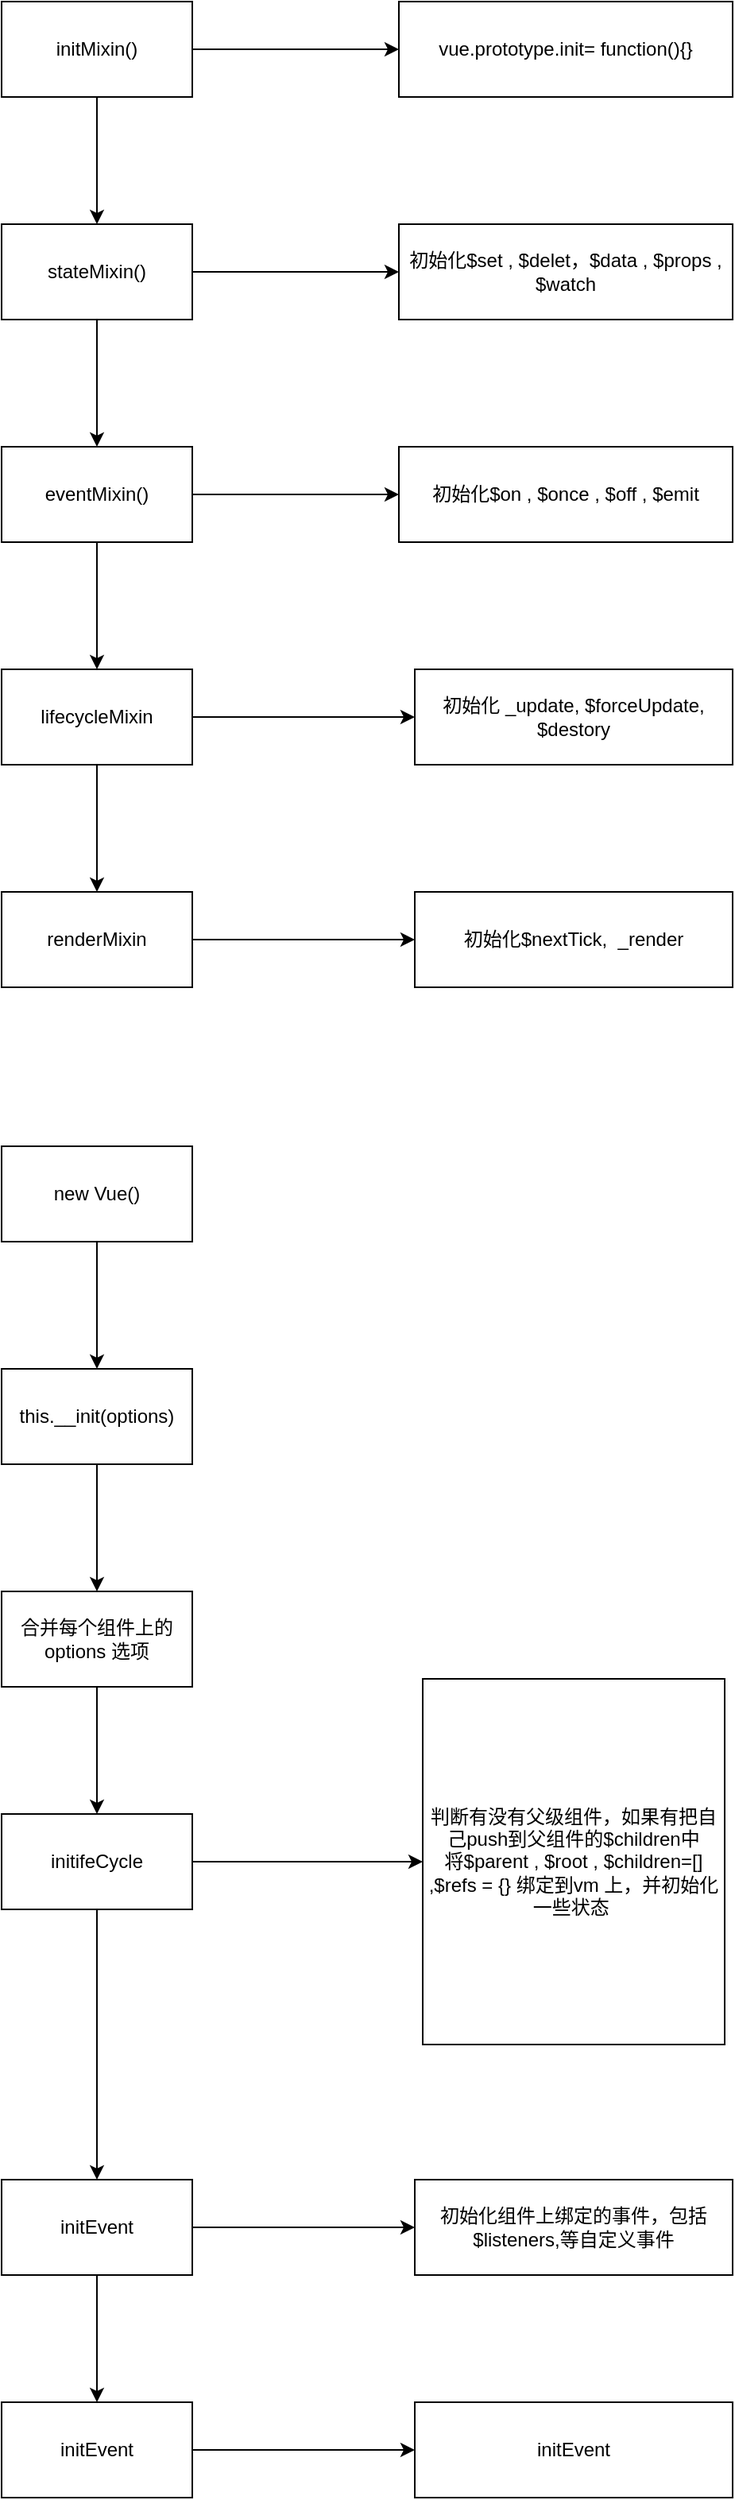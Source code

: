 <mxfile version="21.1.8" type="github">
  <diagram id="C5RBs43oDa-KdzZeNtuy" name="Page-1">
    <mxGraphModel dx="659" dy="875" grid="1" gridSize="10" guides="1" tooltips="1" connect="1" arrows="1" fold="1" page="1" pageScale="1" pageWidth="2339" pageHeight="3300" math="0" shadow="0">
      <root>
        <mxCell id="WIyWlLk6GJQsqaUBKTNV-0" />
        <mxCell id="WIyWlLk6GJQsqaUBKTNV-1" parent="WIyWlLk6GJQsqaUBKTNV-0" />
        <mxCell id="Cw7nx5koGpYLiIqTJ3Ks-4" value="" style="edgeStyle=orthogonalEdgeStyle;rounded=0;orthogonalLoop=1;jettySize=auto;html=1;" edge="1" parent="WIyWlLk6GJQsqaUBKTNV-1" source="Cw7nx5koGpYLiIqTJ3Ks-2" target="Cw7nx5koGpYLiIqTJ3Ks-3">
          <mxGeometry relative="1" as="geometry" />
        </mxCell>
        <mxCell id="Cw7nx5koGpYLiIqTJ3Ks-7" value="" style="edgeStyle=orthogonalEdgeStyle;rounded=0;orthogonalLoop=1;jettySize=auto;html=1;" edge="1" parent="WIyWlLk6GJQsqaUBKTNV-1" source="Cw7nx5koGpYLiIqTJ3Ks-2" target="Cw7nx5koGpYLiIqTJ3Ks-6">
          <mxGeometry relative="1" as="geometry" />
        </mxCell>
        <mxCell id="Cw7nx5koGpYLiIqTJ3Ks-2" value="initMixin()" style="rounded=0;whiteSpace=wrap;html=1;" vertex="1" parent="WIyWlLk6GJQsqaUBKTNV-1">
          <mxGeometry x="460" y="110" width="120" height="60" as="geometry" />
        </mxCell>
        <mxCell id="Cw7nx5koGpYLiIqTJ3Ks-3" value="vue.prototype.init= function(){}" style="rounded=0;whiteSpace=wrap;html=1;" vertex="1" parent="WIyWlLk6GJQsqaUBKTNV-1">
          <mxGeometry x="710" y="110" width="210" height="60" as="geometry" />
        </mxCell>
        <mxCell id="Cw7nx5koGpYLiIqTJ3Ks-9" value="" style="edgeStyle=orthogonalEdgeStyle;rounded=0;orthogonalLoop=1;jettySize=auto;html=1;" edge="1" parent="WIyWlLk6GJQsqaUBKTNV-1" source="Cw7nx5koGpYLiIqTJ3Ks-6" target="Cw7nx5koGpYLiIqTJ3Ks-8">
          <mxGeometry relative="1" as="geometry" />
        </mxCell>
        <mxCell id="Cw7nx5koGpYLiIqTJ3Ks-11" value="" style="edgeStyle=orthogonalEdgeStyle;rounded=0;orthogonalLoop=1;jettySize=auto;html=1;" edge="1" parent="WIyWlLk6GJQsqaUBKTNV-1" source="Cw7nx5koGpYLiIqTJ3Ks-6" target="Cw7nx5koGpYLiIqTJ3Ks-10">
          <mxGeometry relative="1" as="geometry" />
        </mxCell>
        <mxCell id="Cw7nx5koGpYLiIqTJ3Ks-6" value="stateMixin()" style="rounded=0;whiteSpace=wrap;html=1;" vertex="1" parent="WIyWlLk6GJQsqaUBKTNV-1">
          <mxGeometry x="460" y="250" width="120" height="60" as="geometry" />
        </mxCell>
        <mxCell id="Cw7nx5koGpYLiIqTJ3Ks-8" value="初始化$set , $delet，$data , $props , $watch" style="rounded=0;whiteSpace=wrap;html=1;" vertex="1" parent="WIyWlLk6GJQsqaUBKTNV-1">
          <mxGeometry x="710" y="250" width="210" height="60" as="geometry" />
        </mxCell>
        <mxCell id="Cw7nx5koGpYLiIqTJ3Ks-13" value="" style="edgeStyle=orthogonalEdgeStyle;rounded=0;orthogonalLoop=1;jettySize=auto;html=1;" edge="1" parent="WIyWlLk6GJQsqaUBKTNV-1" source="Cw7nx5koGpYLiIqTJ3Ks-10" target="Cw7nx5koGpYLiIqTJ3Ks-12">
          <mxGeometry relative="1" as="geometry" />
        </mxCell>
        <mxCell id="Cw7nx5koGpYLiIqTJ3Ks-15" value="" style="edgeStyle=orthogonalEdgeStyle;rounded=0;orthogonalLoop=1;jettySize=auto;html=1;" edge="1" parent="WIyWlLk6GJQsqaUBKTNV-1" source="Cw7nx5koGpYLiIqTJ3Ks-10" target="Cw7nx5koGpYLiIqTJ3Ks-14">
          <mxGeometry relative="1" as="geometry" />
        </mxCell>
        <mxCell id="Cw7nx5koGpYLiIqTJ3Ks-10" value="eventMixin()" style="whiteSpace=wrap;html=1;rounded=0;" vertex="1" parent="WIyWlLk6GJQsqaUBKTNV-1">
          <mxGeometry x="460" y="390" width="120" height="60" as="geometry" />
        </mxCell>
        <mxCell id="Cw7nx5koGpYLiIqTJ3Ks-12" value="初始化$on , $once , $off , $emit" style="whiteSpace=wrap;html=1;rounded=0;" vertex="1" parent="WIyWlLk6GJQsqaUBKTNV-1">
          <mxGeometry x="710" y="390" width="210" height="60" as="geometry" />
        </mxCell>
        <mxCell id="Cw7nx5koGpYLiIqTJ3Ks-17" value="" style="edgeStyle=orthogonalEdgeStyle;rounded=0;orthogonalLoop=1;jettySize=auto;html=1;" edge="1" parent="WIyWlLk6GJQsqaUBKTNV-1" source="Cw7nx5koGpYLiIqTJ3Ks-14" target="Cw7nx5koGpYLiIqTJ3Ks-16">
          <mxGeometry relative="1" as="geometry" />
        </mxCell>
        <mxCell id="Cw7nx5koGpYLiIqTJ3Ks-19" value="" style="edgeStyle=orthogonalEdgeStyle;rounded=0;orthogonalLoop=1;jettySize=auto;html=1;" edge="1" parent="WIyWlLk6GJQsqaUBKTNV-1" source="Cw7nx5koGpYLiIqTJ3Ks-14" target="Cw7nx5koGpYLiIqTJ3Ks-18">
          <mxGeometry relative="1" as="geometry" />
        </mxCell>
        <mxCell id="Cw7nx5koGpYLiIqTJ3Ks-14" value="lifecycleMixin" style="whiteSpace=wrap;html=1;rounded=0;" vertex="1" parent="WIyWlLk6GJQsqaUBKTNV-1">
          <mxGeometry x="460" y="530" width="120" height="60" as="geometry" />
        </mxCell>
        <mxCell id="Cw7nx5koGpYLiIqTJ3Ks-16" value="初始化 _update, $forceUpdate, $destory" style="whiteSpace=wrap;html=1;rounded=0;" vertex="1" parent="WIyWlLk6GJQsqaUBKTNV-1">
          <mxGeometry x="720" y="530" width="200" height="60" as="geometry" />
        </mxCell>
        <mxCell id="Cw7nx5koGpYLiIqTJ3Ks-21" value="" style="edgeStyle=orthogonalEdgeStyle;rounded=0;orthogonalLoop=1;jettySize=auto;html=1;" edge="1" parent="WIyWlLk6GJQsqaUBKTNV-1" source="Cw7nx5koGpYLiIqTJ3Ks-18" target="Cw7nx5koGpYLiIqTJ3Ks-20">
          <mxGeometry relative="1" as="geometry" />
        </mxCell>
        <mxCell id="Cw7nx5koGpYLiIqTJ3Ks-18" value="renderMixin" style="whiteSpace=wrap;html=1;rounded=0;" vertex="1" parent="WIyWlLk6GJQsqaUBKTNV-1">
          <mxGeometry x="460" y="670" width="120" height="60" as="geometry" />
        </mxCell>
        <mxCell id="Cw7nx5koGpYLiIqTJ3Ks-20" value="初始化$nextTick,&amp;nbsp; _render" style="whiteSpace=wrap;html=1;rounded=0;" vertex="1" parent="WIyWlLk6GJQsqaUBKTNV-1">
          <mxGeometry x="720" y="670" width="200" height="60" as="geometry" />
        </mxCell>
        <mxCell id="Cw7nx5koGpYLiIqTJ3Ks-24" value="" style="edgeStyle=orthogonalEdgeStyle;rounded=0;orthogonalLoop=1;jettySize=auto;html=1;" edge="1" parent="WIyWlLk6GJQsqaUBKTNV-1" source="Cw7nx5koGpYLiIqTJ3Ks-22" target="Cw7nx5koGpYLiIqTJ3Ks-23">
          <mxGeometry relative="1" as="geometry" />
        </mxCell>
        <mxCell id="Cw7nx5koGpYLiIqTJ3Ks-22" value="new Vue()" style="rounded=0;whiteSpace=wrap;html=1;" vertex="1" parent="WIyWlLk6GJQsqaUBKTNV-1">
          <mxGeometry x="460" y="830" width="120" height="60" as="geometry" />
        </mxCell>
        <mxCell id="Cw7nx5koGpYLiIqTJ3Ks-26" value="" style="edgeStyle=orthogonalEdgeStyle;rounded=0;orthogonalLoop=1;jettySize=auto;html=1;" edge="1" parent="WIyWlLk6GJQsqaUBKTNV-1" source="Cw7nx5koGpYLiIqTJ3Ks-23" target="Cw7nx5koGpYLiIqTJ3Ks-25">
          <mxGeometry relative="1" as="geometry" />
        </mxCell>
        <mxCell id="Cw7nx5koGpYLiIqTJ3Ks-23" value="this.__init(options)" style="rounded=0;whiteSpace=wrap;html=1;" vertex="1" parent="WIyWlLk6GJQsqaUBKTNV-1">
          <mxGeometry x="460" y="970" width="120" height="60" as="geometry" />
        </mxCell>
        <mxCell id="Cw7nx5koGpYLiIqTJ3Ks-28" value="" style="edgeStyle=orthogonalEdgeStyle;rounded=0;orthogonalLoop=1;jettySize=auto;html=1;" edge="1" parent="WIyWlLk6GJQsqaUBKTNV-1" source="Cw7nx5koGpYLiIqTJ3Ks-25" target="Cw7nx5koGpYLiIqTJ3Ks-27">
          <mxGeometry relative="1" as="geometry" />
        </mxCell>
        <mxCell id="Cw7nx5koGpYLiIqTJ3Ks-25" value="合并每个组件上的 options 选项" style="rounded=0;whiteSpace=wrap;html=1;" vertex="1" parent="WIyWlLk6GJQsqaUBKTNV-1">
          <mxGeometry x="460" y="1110" width="120" height="60" as="geometry" />
        </mxCell>
        <mxCell id="Cw7nx5koGpYLiIqTJ3Ks-30" value="" style="edgeStyle=orthogonalEdgeStyle;rounded=0;orthogonalLoop=1;jettySize=auto;html=1;" edge="1" parent="WIyWlLk6GJQsqaUBKTNV-1" source="Cw7nx5koGpYLiIqTJ3Ks-27" target="Cw7nx5koGpYLiIqTJ3Ks-29">
          <mxGeometry relative="1" as="geometry" />
        </mxCell>
        <mxCell id="Cw7nx5koGpYLiIqTJ3Ks-32" value="" style="edgeStyle=orthogonalEdgeStyle;rounded=0;orthogonalLoop=1;jettySize=auto;html=1;" edge="1" parent="WIyWlLk6GJQsqaUBKTNV-1" source="Cw7nx5koGpYLiIqTJ3Ks-27" target="Cw7nx5koGpYLiIqTJ3Ks-31">
          <mxGeometry relative="1" as="geometry" />
        </mxCell>
        <mxCell id="Cw7nx5koGpYLiIqTJ3Ks-27" value="initifeCycle" style="rounded=0;whiteSpace=wrap;html=1;" vertex="1" parent="WIyWlLk6GJQsqaUBKTNV-1">
          <mxGeometry x="460" y="1250" width="120" height="60" as="geometry" />
        </mxCell>
        <mxCell id="Cw7nx5koGpYLiIqTJ3Ks-29" value="判断有没有父级组件，如果有把自己push到父组件的$children中&lt;br&gt;将$parent , $root , $children=[] ,$refs = {} 绑定到vm 上，并初始化一些状态&amp;nbsp;" style="rounded=0;whiteSpace=wrap;html=1;" vertex="1" parent="WIyWlLk6GJQsqaUBKTNV-1">
          <mxGeometry x="725" y="1165" width="190" height="230" as="geometry" />
        </mxCell>
        <mxCell id="Cw7nx5koGpYLiIqTJ3Ks-33" style="edgeStyle=orthogonalEdgeStyle;rounded=0;orthogonalLoop=1;jettySize=auto;html=1;" edge="1" parent="WIyWlLk6GJQsqaUBKTNV-1" source="Cw7nx5koGpYLiIqTJ3Ks-31" target="Cw7nx5koGpYLiIqTJ3Ks-34">
          <mxGeometry relative="1" as="geometry">
            <mxPoint x="710" y="1510" as="targetPoint" />
          </mxGeometry>
        </mxCell>
        <mxCell id="Cw7nx5koGpYLiIqTJ3Ks-36" value="" style="edgeStyle=orthogonalEdgeStyle;rounded=0;orthogonalLoop=1;jettySize=auto;html=1;" edge="1" parent="WIyWlLk6GJQsqaUBKTNV-1" source="Cw7nx5koGpYLiIqTJ3Ks-31" target="Cw7nx5koGpYLiIqTJ3Ks-35">
          <mxGeometry relative="1" as="geometry" />
        </mxCell>
        <mxCell id="Cw7nx5koGpYLiIqTJ3Ks-31" value="initEvent" style="rounded=0;whiteSpace=wrap;html=1;" vertex="1" parent="WIyWlLk6GJQsqaUBKTNV-1">
          <mxGeometry x="460" y="1480" width="120" height="60" as="geometry" />
        </mxCell>
        <mxCell id="Cw7nx5koGpYLiIqTJ3Ks-34" value="初始化组件上绑定的事件，包括$listeners,等自定义事件" style="rounded=0;whiteSpace=wrap;html=1;" vertex="1" parent="WIyWlLk6GJQsqaUBKTNV-1">
          <mxGeometry x="720" y="1480" width="200" height="60" as="geometry" />
        </mxCell>
        <mxCell id="Cw7nx5koGpYLiIqTJ3Ks-38" value="" style="edgeStyle=orthogonalEdgeStyle;rounded=0;orthogonalLoop=1;jettySize=auto;html=1;" edge="1" parent="WIyWlLk6GJQsqaUBKTNV-1" source="Cw7nx5koGpYLiIqTJ3Ks-35" target="Cw7nx5koGpYLiIqTJ3Ks-37">
          <mxGeometry relative="1" as="geometry" />
        </mxCell>
        <mxCell id="Cw7nx5koGpYLiIqTJ3Ks-35" value="initEvent" style="rounded=0;whiteSpace=wrap;html=1;" vertex="1" parent="WIyWlLk6GJQsqaUBKTNV-1">
          <mxGeometry x="460" y="1620" width="120" height="60" as="geometry" />
        </mxCell>
        <mxCell id="Cw7nx5koGpYLiIqTJ3Ks-37" value="initEvent" style="rounded=0;whiteSpace=wrap;html=1;" vertex="1" parent="WIyWlLk6GJQsqaUBKTNV-1">
          <mxGeometry x="720" y="1620" width="200" height="60" as="geometry" />
        </mxCell>
      </root>
    </mxGraphModel>
  </diagram>
</mxfile>
